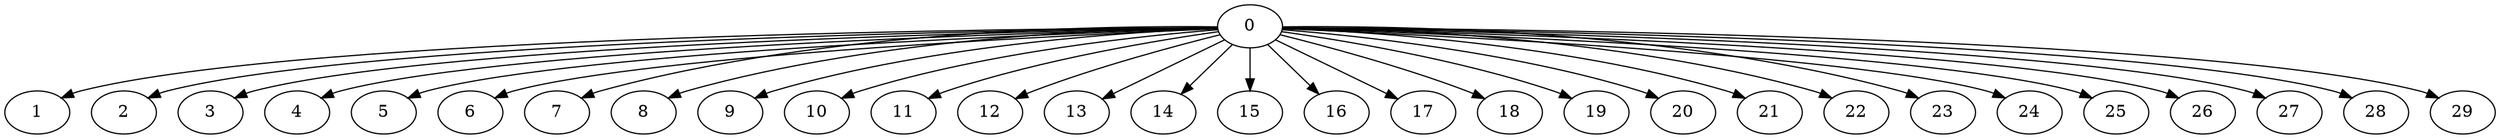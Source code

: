 digraph "outputFork_Nodes_30_CCR_9.98_WeightType_Random" {
		0		[Weight=8,Start=0,Processor=0];
		1		[Weight=8,Start=8,Processor=0];
		2		[Weight=3,Start=16,Processor=0];
		3		[Weight=4,Start=19,Processor=0];
		4		[Weight=9,Start=23,Processor=0];
		5		[Weight=9,Start=32,Processor=0];
		6		[Weight=2,Start=41,Processor=0];
		7		[Weight=9,Start=43,Processor=0];
		8		[Weight=3,Start=52,Processor=0];
		9		[Weight=8,Start=55,Processor=0];
		10		[Weight=4,Start=63,Processor=0];
		11		[Weight=7,Start=67,Processor=0];
		12		[Weight=2,Start=74,Processor=0];
		13		[Weight=6,Start=76,Processor=0];
		14		[Weight=9,Start=82,Processor=0];
		15		[Weight=9,Start=91,Processor=0];
		16		[Weight=4,Start=83,Processor=1];
		17		[Weight=6,Start=87,Processor=1];
		18		[Weight=8,Start=40,Processor=2];
		19		[Weight=9,Start=100,Processor=0];
		20		[Weight=3,Start=94,Processor=1];
		21		[Weight=6,Start=105,Processor=1];
		22		[Weight=7,Start=48,Processor=2];
		23		[Weight=9,Start=55,Processor=2];
		24		[Weight=10,Start=109,Processor=0];
		25		[Weight=7,Start=64,Processor=2];
		26		[Weight=2,Start=119,Processor=0];
		27		[Weight=6,Start=115,Processor=1];
		28		[Weight=6,Start=109,Processor=2];
		29		[Weight=4,Start=105,Processor=2];
		0 -> 1	[Weight=75];
		0 -> 2	[Weight=21];
		0 -> 3	[Weight=86];
		0 -> 4	[Weight=32];
		0 -> 5	[Weight=21];
		0 -> 6	[Weight=43];
		0 -> 7	[Weight=32];
		0 -> 8	[Weight=97];
		0 -> 9	[Weight=43];
		0 -> 10	[Weight=32];
		0 -> 11	[Weight=86];
		0 -> 12	[Weight=43];
		0 -> 13	[Weight=86];
		0 -> 14	[Weight=86];
		0 -> 15	[Weight=86];
		0 -> 16	[Weight=75];
		0 -> 17	[Weight=75];
		0 -> 18	[Weight=32];
		0 -> 19	[Weight=107];
		0 -> 20	[Weight=86];
		0 -> 21	[Weight=97];
		0 -> 22	[Weight=32];
		0 -> 23	[Weight=43];
		0 -> 24	[Weight=107];
		0 -> 25	[Weight=21];
		0 -> 26	[Weight=75];
		0 -> 27	[Weight=107];
		0 -> 28	[Weight=43];
		0 -> 29	[Weight=97];
}
